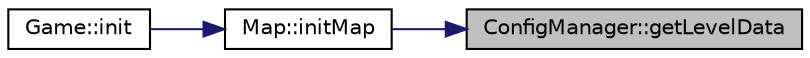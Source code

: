 digraph "ConfigManager::getLevelData"
{
 // LATEX_PDF_SIZE
  edge [fontname="Helvetica",fontsize="10",labelfontname="Helvetica",labelfontsize="10"];
  node [fontname="Helvetica",fontsize="10",shape=record];
  rankdir="RL";
  Node1 [label="ConfigManager::getLevelData",height=0.2,width=0.4,color="black", fillcolor="grey75", style="filled", fontcolor="black",tooltip="Return level data."];
  Node1 -> Node2 [dir="back",color="midnightblue",fontsize="10",style="solid",fontname="Helvetica"];
  Node2 [label="Map::initMap",height=0.2,width=0.4,color="black", fillcolor="white", style="filled",URL="$class_map.html#a52cc119f334fa5b61498d01ffa6c35ac",tooltip="Initialize level map."];
  Node2 -> Node3 [dir="back",color="midnightblue",fontsize="10",style="solid",fontname="Helvetica"];
  Node3 [label="Game::init",height=0.2,width=0.4,color="black", fillcolor="white", style="filled",URL="$class_game.html#a9e617a7d8091060d9c35db140a9e381c",tooltip="Initialize the Game."];
}
